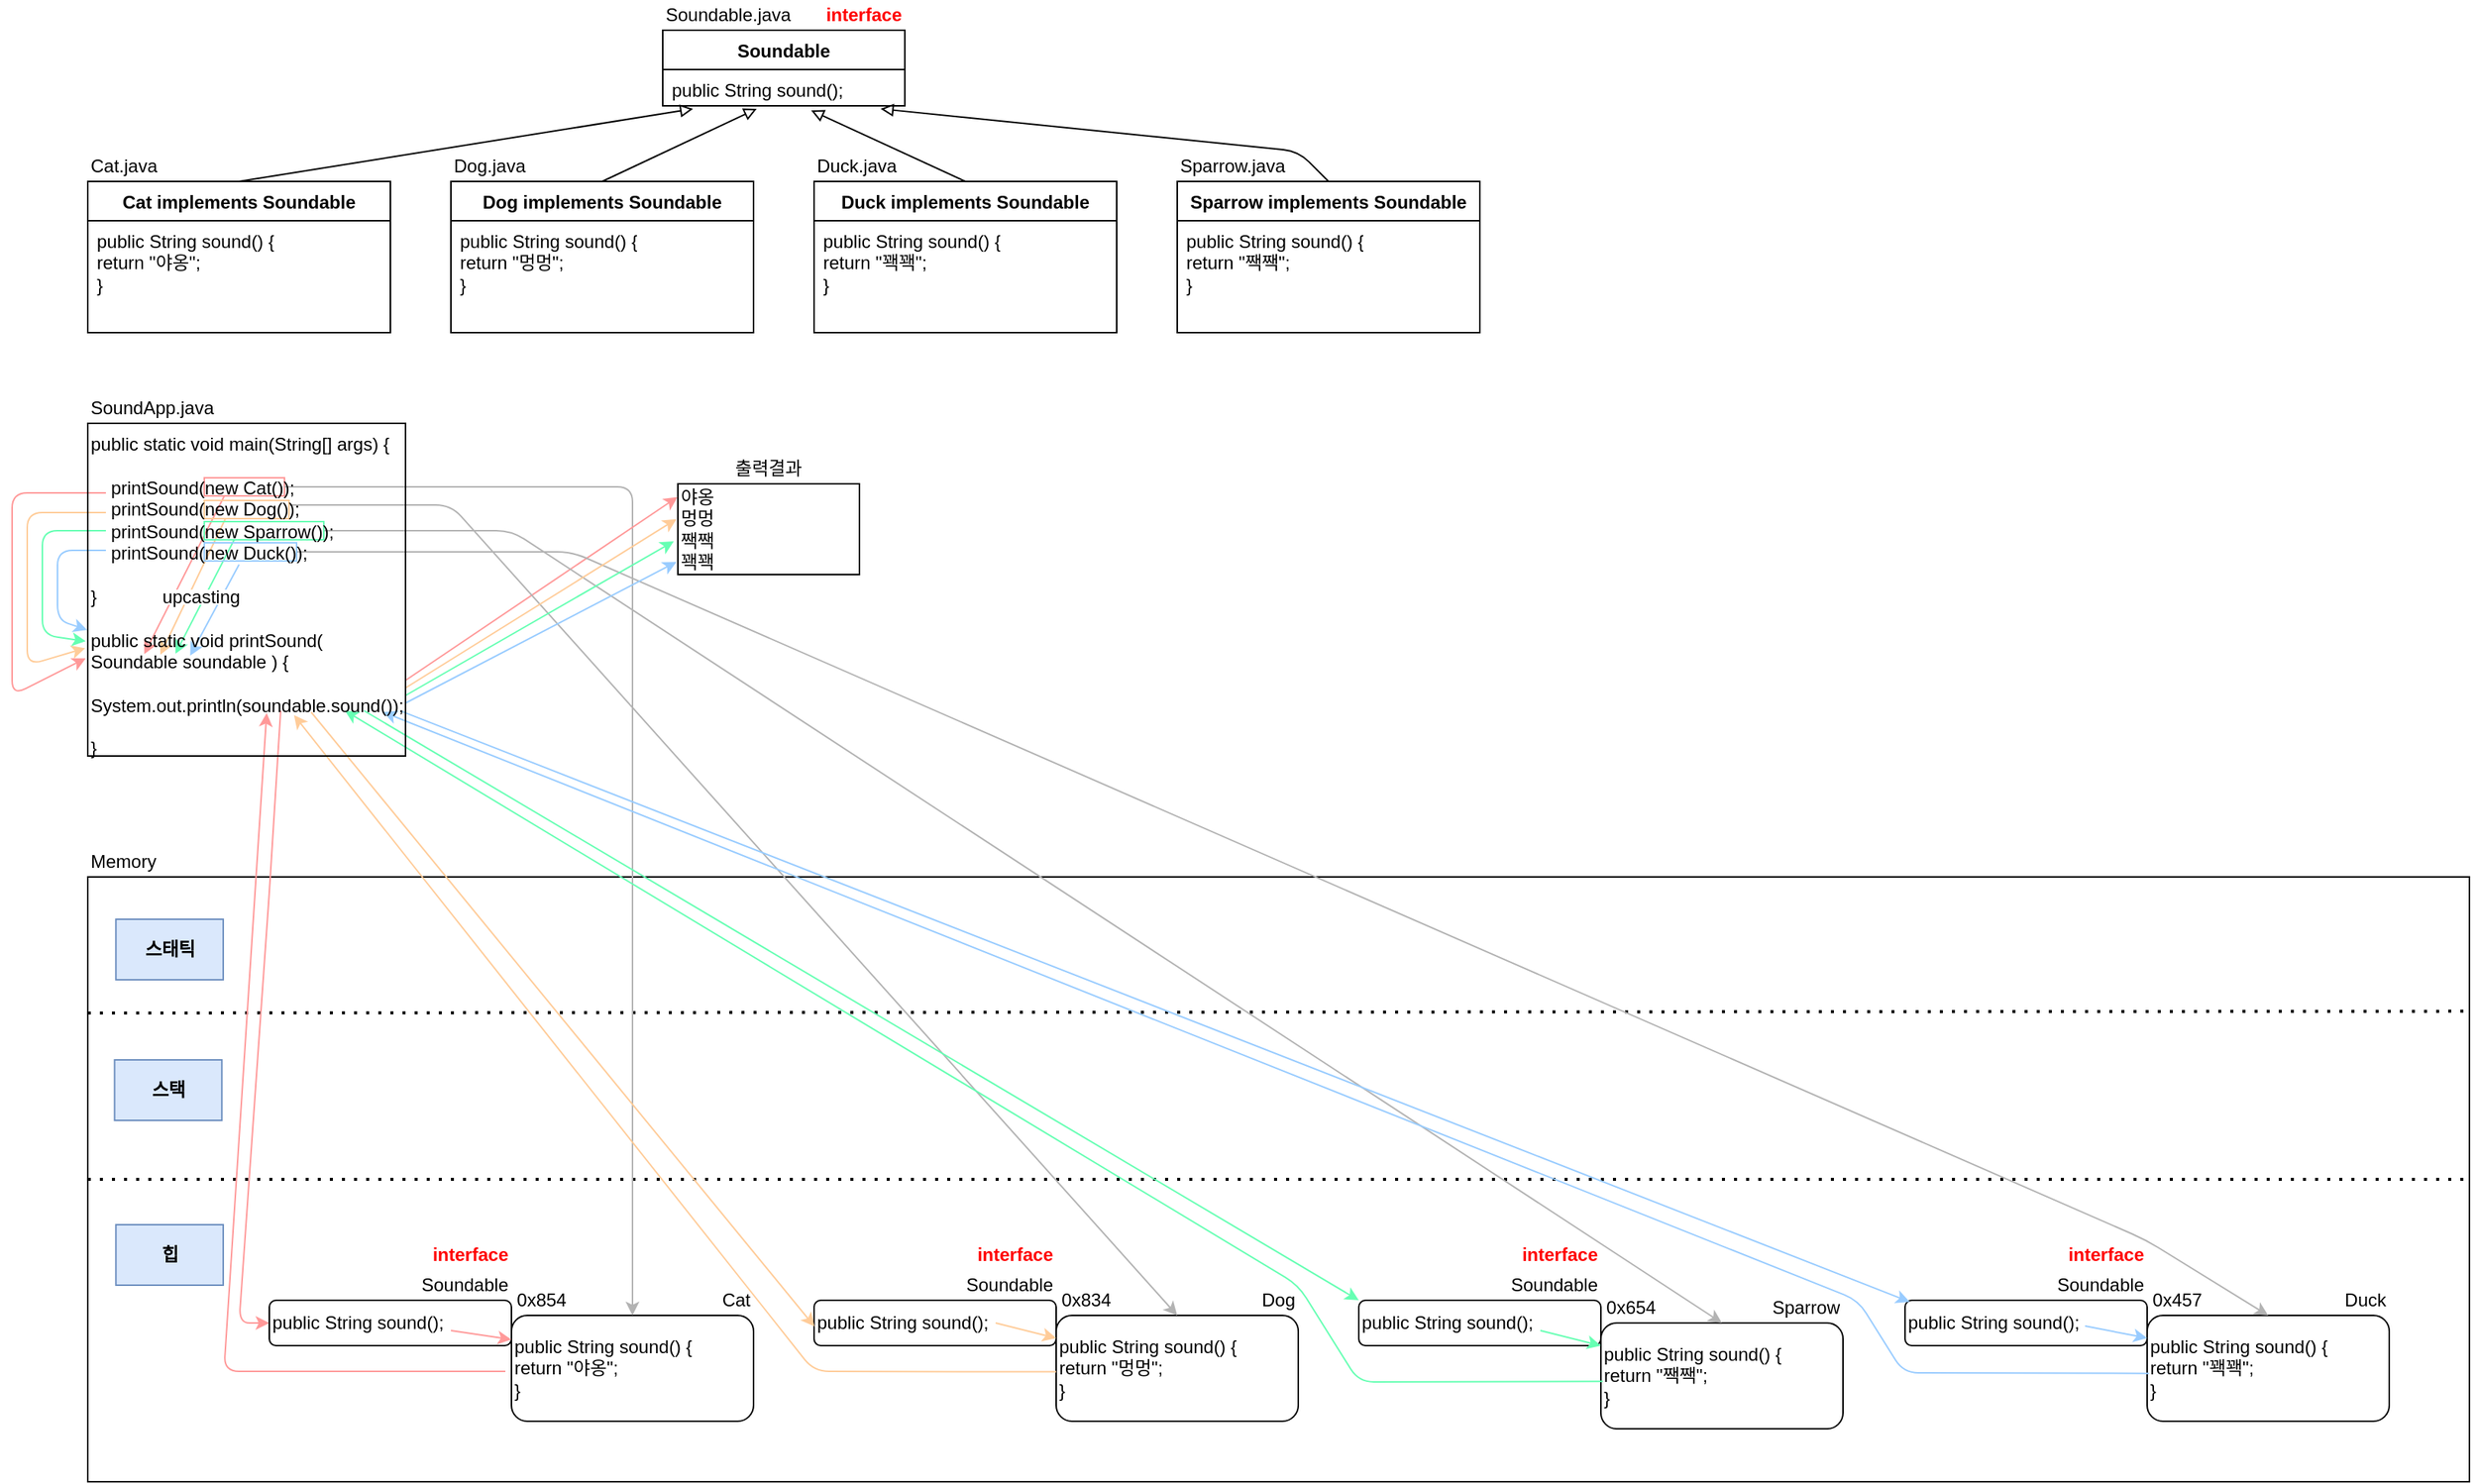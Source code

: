 <mxfile version="13.10.1" type="device"><diagram id="0CRF84G_sHahrpW57avd" name="Page-1"><mxGraphModel dx="1422" dy="737" grid="1" gridSize="10" guides="1" tooltips="1" connect="1" arrows="1" fold="1" page="1" pageScale="1" pageWidth="827" pageHeight="1169" math="0" shadow="0"><root><mxCell id="0"/><mxCell id="1" parent="0"/><mxCell id="CgsgPoKVEvGBwzsn6Qz8-171" value="" style="rounded=0;whiteSpace=wrap;html=1;fillColor=none;" vertex="1" parent="1"><mxGeometry x="66" y="600" width="1574" height="400" as="geometry"/></mxCell><mxCell id="CgsgPoKVEvGBwzsn6Qz8-2" value="Soundable" style="swimlane;fontStyle=1;align=center;verticalAlign=top;childLayout=stackLayout;horizontal=1;startSize=26;horizontalStack=0;resizeParent=1;resizeParentMax=0;resizeLast=0;collapsible=1;marginBottom=0;" vertex="1" parent="1"><mxGeometry x="446" y="40" width="160" height="50" as="geometry"/></mxCell><mxCell id="CgsgPoKVEvGBwzsn6Qz8-3" value="public String sound();" style="text;strokeColor=none;fillColor=none;align=left;verticalAlign=top;spacingLeft=4;spacingRight=4;overflow=hidden;rotatable=0;points=[[0,0.5],[1,0.5]];portConstraint=eastwest;whiteSpace=wrap;" vertex="1" parent="CgsgPoKVEvGBwzsn6Qz8-2"><mxGeometry y="26" width="160" height="24" as="geometry"/></mxCell><mxCell id="CgsgPoKVEvGBwzsn6Qz8-4" value="Soundable.java" style="text;html=1;strokeColor=none;fillColor=none;align=left;verticalAlign=middle;whiteSpace=wrap;rounded=0;" vertex="1" parent="1"><mxGeometry x="446" y="20" width="160" height="20" as="geometry"/></mxCell><mxCell id="CgsgPoKVEvGBwzsn6Qz8-6" value="SoundApp.java" style="text;html=1;strokeColor=none;fillColor=none;align=left;verticalAlign=middle;whiteSpace=wrap;rounded=0;" vertex="1" parent="1"><mxGeometry x="66" y="280" width="160" height="20" as="geometry"/></mxCell><mxCell id="CgsgPoKVEvGBwzsn6Qz8-7" value="Memory" style="text;html=1;strokeColor=none;align=left;verticalAlign=middle;whiteSpace=wrap;rounded=0;labelBackgroundColor=none;labelBorderColor=none;" vertex="1" parent="1"><mxGeometry x="66" y="580" width="640" height="20" as="geometry"/></mxCell><mxCell id="CgsgPoKVEvGBwzsn6Qz8-8" value="스태틱" style="rounded=0;whiteSpace=wrap;html=1;align=center;fillColor=#dae8fc;strokeColor=#6c8ebf;fontStyle=1;labelBackgroundColor=none;labelBorderColor=none;" vertex="1" parent="1"><mxGeometry x="84.614" y="628" width="70.909" height="40" as="geometry"/></mxCell><mxCell id="CgsgPoKVEvGBwzsn6Qz8-9" value="스택" style="rounded=0;whiteSpace=wrap;html=1;align=center;fillColor=#dae8fc;strokeColor=#6c8ebf;fontStyle=1;labelBackgroundColor=none;labelBorderColor=none;" vertex="1" parent="1"><mxGeometry x="83.724" y="721" width="70.909" height="40" as="geometry"/></mxCell><mxCell id="CgsgPoKVEvGBwzsn6Qz8-10" value="힙" style="rounded=0;whiteSpace=wrap;html=1;align=center;fillColor=#dae8fc;strokeColor=#6c8ebf;fontStyle=1;labelBackgroundColor=none;labelBorderColor=none;" vertex="1" parent="1"><mxGeometry x="84.614" y="830" width="70.909" height="40" as="geometry"/></mxCell><mxCell id="CgsgPoKVEvGBwzsn6Qz8-11" value="public String sound() {&lt;br style=&quot;padding: 0px ; margin: 0px&quot;&gt;return &quot;야옹&quot;;&lt;br style=&quot;padding: 0px ; margin: 0px&quot;&gt;}" style="rounded=1;whiteSpace=wrap;html=1;align=left;" vertex="1" parent="1"><mxGeometry x="346" y="890" width="160" height="70" as="geometry"/></mxCell><mxCell id="CgsgPoKVEvGBwzsn6Qz8-12" value="0x854" style="text;html=1;strokeColor=none;fillColor=none;align=center;verticalAlign=middle;whiteSpace=wrap;rounded=0;" vertex="1" parent="1"><mxGeometry x="346" y="870" width="40" height="20" as="geometry"/></mxCell><mxCell id="CgsgPoKVEvGBwzsn6Qz8-13" value="Cat" style="text;html=1;strokeColor=none;fillColor=none;align=right;verticalAlign=middle;whiteSpace=wrap;rounded=0;" vertex="1" parent="1"><mxGeometry x="766" y="900" width="40" height="20" as="geometry"/></mxCell><mxCell id="CgsgPoKVEvGBwzsn6Qz8-16" value="Cat implements Soundable" style="swimlane;fontStyle=1;align=center;verticalAlign=top;childLayout=stackLayout;horizontal=1;startSize=26;horizontalStack=0;resizeParent=1;resizeParentMax=0;resizeLast=0;collapsible=1;marginBottom=0;" vertex="1" parent="1"><mxGeometry x="66" y="140" width="200" height="100" as="geometry"/></mxCell><mxCell id="CgsgPoKVEvGBwzsn6Qz8-17" value="public String sound() {&#10;&#9;&#9;return &quot;야옹&quot;;&#10;&#9;}" style="text;strokeColor=none;fillColor=none;align=left;verticalAlign=top;spacingLeft=4;spacingRight=4;overflow=hidden;rotatable=0;points=[[0,0.5],[1,0.5]];portConstraint=eastwest;whiteSpace=wrap;" vertex="1" parent="CgsgPoKVEvGBwzsn6Qz8-16"><mxGeometry y="26" width="200" height="74" as="geometry"/></mxCell><mxCell id="CgsgPoKVEvGBwzsn6Qz8-18" value="Cat.java" style="text;html=1;strokeColor=none;fillColor=none;align=left;verticalAlign=middle;whiteSpace=wrap;rounded=0;" vertex="1" parent="1"><mxGeometry x="66" y="120" width="200" height="20" as="geometry"/></mxCell><mxCell id="CgsgPoKVEvGBwzsn6Qz8-43" value="" style="endArrow=block;html=1;fontColor=#FF0000;exitX=0.5;exitY=1;exitDx=0;exitDy=0;endFill=0;entryX=0.125;entryY=1.083;entryDx=0;entryDy=0;entryPerimeter=0;" edge="1" parent="1" source="CgsgPoKVEvGBwzsn6Qz8-18" target="CgsgPoKVEvGBwzsn6Qz8-3"><mxGeometry width="50" height="50" relative="1" as="geometry"><mxPoint x="226" y="340" as="sourcePoint"/><mxPoint x="274.571" y="210" as="targetPoint"/></mxGeometry></mxCell><mxCell id="CgsgPoKVEvGBwzsn6Qz8-78" value="" style="endArrow=none;dashed=1;html=1;dashPattern=1 3;strokeWidth=2;labelBackgroundColor=none;labelBorderColor=none;entryX=1.001;entryY=0.222;entryDx=0;entryDy=0;entryPerimeter=0;" edge="1" parent="1" target="CgsgPoKVEvGBwzsn6Qz8-171"><mxGeometry x="66" y="578" width="50" height="50" as="geometry"><mxPoint x="65.996" y="690" as="sourcePoint"/><mxPoint x="1186" y="690" as="targetPoint"/></mxGeometry></mxCell><mxCell id="CgsgPoKVEvGBwzsn6Qz8-79" value="" style="endArrow=none;dashed=1;html=1;dashPattern=1 3;strokeWidth=2;labelBackgroundColor=none;labelBorderColor=none;entryX=1;entryY=0.5;entryDx=0;entryDy=0;" edge="1" parent="1" target="CgsgPoKVEvGBwzsn6Qz8-171"><mxGeometry x="63.29" y="588" width="50" height="50" as="geometry"><mxPoint x="65.996" y="800" as="sourcePoint"/><mxPoint x="1640" y="800" as="targetPoint"/></mxGeometry></mxCell><mxCell id="CgsgPoKVEvGBwzsn6Qz8-81" value="interface" style="text;html=1;strokeColor=none;fillColor=none;align=right;verticalAlign=middle;whiteSpace=wrap;rounded=0;fontStyle=1;fontColor=#FF0000;" vertex="1" parent="1"><mxGeometry x="566" y="20" width="40" height="20" as="geometry"/></mxCell><mxCell id="CgsgPoKVEvGBwzsn6Qz8-82" value="Dog implements Soundable" style="swimlane;fontStyle=1;align=center;verticalAlign=top;childLayout=stackLayout;horizontal=1;startSize=26;horizontalStack=0;resizeParent=1;resizeParentMax=0;resizeLast=0;collapsible=1;marginBottom=0;" vertex="1" parent="1"><mxGeometry x="306" y="140" width="200" height="100" as="geometry"/></mxCell><mxCell id="CgsgPoKVEvGBwzsn6Qz8-83" value="public String sound() {&#10;&#9;&#9;return &quot;멍멍&quot;;&#10;&#9;}" style="text;strokeColor=none;fillColor=none;align=left;verticalAlign=top;spacingLeft=4;spacingRight=4;overflow=hidden;rotatable=0;points=[[0,0.5],[1,0.5]];portConstraint=eastwest;whiteSpace=wrap;" vertex="1" parent="CgsgPoKVEvGBwzsn6Qz8-82"><mxGeometry y="26" width="200" height="74" as="geometry"/></mxCell><mxCell id="CgsgPoKVEvGBwzsn6Qz8-84" value="Dog.java" style="text;html=1;strokeColor=none;fillColor=none;align=left;verticalAlign=middle;whiteSpace=wrap;rounded=0;" vertex="1" parent="1"><mxGeometry x="306" y="120" width="200" height="20" as="geometry"/></mxCell><mxCell id="CgsgPoKVEvGBwzsn6Qz8-85" value="Duck implements Soundable" style="swimlane;fontStyle=1;align=center;verticalAlign=top;childLayout=stackLayout;horizontal=1;startSize=26;horizontalStack=0;resizeParent=1;resizeParentMax=0;resizeLast=0;collapsible=1;marginBottom=0;" vertex="1" parent="1"><mxGeometry x="546" y="140" width="200" height="100" as="geometry"/></mxCell><mxCell id="CgsgPoKVEvGBwzsn6Qz8-86" value="public String sound() {&#10;&#9;&#9;return &quot;꽥꽥&quot;;&#10;&#9;}" style="text;strokeColor=none;fillColor=none;align=left;verticalAlign=top;spacingLeft=4;spacingRight=4;overflow=hidden;rotatable=0;points=[[0,0.5],[1,0.5]];portConstraint=eastwest;whiteSpace=wrap;" vertex="1" parent="CgsgPoKVEvGBwzsn6Qz8-85"><mxGeometry y="26" width="200" height="74" as="geometry"/></mxCell><mxCell id="CgsgPoKVEvGBwzsn6Qz8-87" value="Duck.java" style="text;html=1;strokeColor=none;fillColor=none;align=left;verticalAlign=middle;whiteSpace=wrap;rounded=0;" vertex="1" parent="1"><mxGeometry x="546" y="120" width="200" height="20" as="geometry"/></mxCell><mxCell id="CgsgPoKVEvGBwzsn6Qz8-88" value="Sparrow implements Soundable" style="swimlane;fontStyle=1;align=center;verticalAlign=top;childLayout=stackLayout;horizontal=1;startSize=26;horizontalStack=0;resizeParent=1;resizeParentMax=0;resizeLast=0;collapsible=1;marginBottom=0;" vertex="1" parent="1"><mxGeometry x="786" y="140" width="200" height="100" as="geometry"/></mxCell><mxCell id="CgsgPoKVEvGBwzsn6Qz8-89" value="public String sound() {&#10;&#9;&#9;return &quot;짹짹&quot;;&#10;&#9;}" style="text;strokeColor=none;fillColor=none;align=left;verticalAlign=top;spacingLeft=4;spacingRight=4;overflow=hidden;rotatable=0;points=[[0,0.5],[1,0.5]];portConstraint=eastwest;whiteSpace=wrap;" vertex="1" parent="CgsgPoKVEvGBwzsn6Qz8-88"><mxGeometry y="26" width="200" height="74" as="geometry"/></mxCell><mxCell id="CgsgPoKVEvGBwzsn6Qz8-90" value="Sparrow.java" style="text;html=1;strokeColor=none;fillColor=none;align=left;verticalAlign=middle;whiteSpace=wrap;rounded=0;" vertex="1" parent="1"><mxGeometry x="786" y="120" width="200" height="20" as="geometry"/></mxCell><mxCell id="CgsgPoKVEvGBwzsn6Qz8-92" value="" style="endArrow=block;html=1;exitX=0.5;exitY=1;exitDx=0;exitDy=0;entryX=0.388;entryY=1.083;entryDx=0;entryDy=0;entryPerimeter=0;endFill=0;" edge="1" parent="1" source="CgsgPoKVEvGBwzsn6Qz8-84" target="CgsgPoKVEvGBwzsn6Qz8-3"><mxGeometry width="50" height="50" relative="1" as="geometry"><mxPoint x="376" y="240" as="sourcePoint"/><mxPoint x="426" y="190" as="targetPoint"/></mxGeometry></mxCell><mxCell id="CgsgPoKVEvGBwzsn6Qz8-93" value="" style="endArrow=block;html=1;exitX=0.5;exitY=1;exitDx=0;exitDy=0;entryX=0.613;entryY=1.125;entryDx=0;entryDy=0;entryPerimeter=0;endFill=0;" edge="1" parent="1" source="CgsgPoKVEvGBwzsn6Qz8-87" target="CgsgPoKVEvGBwzsn6Qz8-3"><mxGeometry width="50" height="50" relative="1" as="geometry"><mxPoint x="566" y="240" as="sourcePoint"/><mxPoint x="616" y="190" as="targetPoint"/></mxGeometry></mxCell><mxCell id="CgsgPoKVEvGBwzsn6Qz8-94" value="" style="endArrow=block;html=1;exitX=0.5;exitY=1;exitDx=0;exitDy=0;entryX=0.9;entryY=1.083;entryDx=0;entryDy=0;entryPerimeter=0;endFill=0;" edge="1" parent="1" source="CgsgPoKVEvGBwzsn6Qz8-90" target="CgsgPoKVEvGBwzsn6Qz8-3"><mxGeometry width="50" height="50" relative="1" as="geometry"><mxPoint x="686" y="240" as="sourcePoint"/><mxPoint x="736" y="190" as="targetPoint"/><Array as="points"><mxPoint x="866" y="120"/></Array></mxGeometry></mxCell><mxCell id="CgsgPoKVEvGBwzsn6Qz8-95" value="public String sound() {&lt;br style=&quot;padding: 0px ; margin: 0px&quot;&gt;return &quot;멍멍&quot;;&lt;br style=&quot;padding: 0px ; margin: 0px&quot;&gt;}" style="rounded=1;whiteSpace=wrap;html=1;align=left;" vertex="1" parent="1"><mxGeometry x="706" y="890" width="160" height="70" as="geometry"/></mxCell><mxCell id="CgsgPoKVEvGBwzsn6Qz8-96" value="0x834" style="text;html=1;strokeColor=none;fillColor=none;align=center;verticalAlign=middle;whiteSpace=wrap;rounded=0;" vertex="1" parent="1"><mxGeometry x="706" y="870" width="40" height="20" as="geometry"/></mxCell><mxCell id="CgsgPoKVEvGBwzsn6Qz8-97" value="Dog" style="text;html=1;strokeColor=none;fillColor=none;align=right;verticalAlign=middle;whiteSpace=wrap;rounded=0;" vertex="1" parent="1"><mxGeometry x="826" y="870" width="40" height="20" as="geometry"/></mxCell><mxCell id="CgsgPoKVEvGBwzsn6Qz8-98" value="public String sound() {&lt;br style=&quot;padding: 0px ; margin: 0px&quot;&gt;return &quot;짹짹&quot;;&lt;br style=&quot;padding: 0px ; margin: 0px&quot;&gt;}" style="rounded=1;whiteSpace=wrap;html=1;align=left;" vertex="1" parent="1"><mxGeometry x="1066" y="895" width="160" height="70" as="geometry"/></mxCell><mxCell id="CgsgPoKVEvGBwzsn6Qz8-99" value="0x654" style="text;html=1;strokeColor=none;fillColor=none;align=center;verticalAlign=middle;whiteSpace=wrap;rounded=0;" vertex="1" parent="1"><mxGeometry x="1066" y="875" width="40" height="20" as="geometry"/></mxCell><mxCell id="CgsgPoKVEvGBwzsn6Qz8-100" value="Sparrow" style="text;html=1;strokeColor=none;fillColor=none;align=right;verticalAlign=middle;whiteSpace=wrap;rounded=0;" vertex="1" parent="1"><mxGeometry x="1186" y="875" width="40" height="20" as="geometry"/></mxCell><mxCell id="CgsgPoKVEvGBwzsn6Qz8-101" value="public String sound() {&lt;br style=&quot;padding: 0px ; margin: 0px&quot;&gt;return &quot;꽥꽥&quot;;&lt;br style=&quot;padding: 0px ; margin: 0px&quot;&gt;}" style="rounded=1;whiteSpace=wrap;html=1;align=left;" vertex="1" parent="1"><mxGeometry x="1427" y="890" width="160" height="70" as="geometry"/></mxCell><mxCell id="CgsgPoKVEvGBwzsn6Qz8-102" value="0x457" style="text;html=1;strokeColor=none;fillColor=none;align=center;verticalAlign=middle;whiteSpace=wrap;rounded=0;" vertex="1" parent="1"><mxGeometry x="1427" y="870" width="40" height="20" as="geometry"/></mxCell><mxCell id="CgsgPoKVEvGBwzsn6Qz8-103" value="Duck" style="text;html=1;strokeColor=none;fillColor=none;align=right;verticalAlign=middle;whiteSpace=wrap;rounded=0;" vertex="1" parent="1"><mxGeometry x="1547" y="870" width="40" height="20" as="geometry"/></mxCell><mxCell id="CgsgPoKVEvGBwzsn6Qz8-104" value="" style="rounded=0;whiteSpace=wrap;html=1;fillColor=none;strokeColor=#FF9999;" vertex="1" parent="1"><mxGeometry x="143" y="336" width="53" height="12" as="geometry"/></mxCell><mxCell id="CgsgPoKVEvGBwzsn6Qz8-105" value="" style="endArrow=classic;html=1;exitX=1;exitY=0.5;exitDx=0;exitDy=0;entryX=0.5;entryY=0;entryDx=0;entryDy=0;strokeColor=#B3B3B3;" edge="1" parent="1" source="CgsgPoKVEvGBwzsn6Qz8-104" target="CgsgPoKVEvGBwzsn6Qz8-11"><mxGeometry width="50" height="50" relative="1" as="geometry"><mxPoint x="246" y="550" as="sourcePoint"/><mxPoint x="296" y="500" as="targetPoint"/><Array as="points"><mxPoint x="426" y="342"/><mxPoint x="426" y="440"/><mxPoint x="426" y="600"/></Array></mxGeometry></mxCell><mxCell id="CgsgPoKVEvGBwzsn6Qz8-106" value="" style="endArrow=classic;html=1;strokeColor=#FF9999;entryX=-0.006;entryY=0.706;entryDx=0;entryDy=0;entryPerimeter=0;" edge="1" parent="1" target="CgsgPoKVEvGBwzsn6Qz8-5"><mxGeometry width="50" height="50" relative="1" as="geometry"><mxPoint x="78" y="346" as="sourcePoint"/><mxPoint x="56" y="450" as="targetPoint"/><Array as="points"><mxPoint x="16" y="346"/><mxPoint x="16" y="480"/></Array></mxGeometry></mxCell><mxCell id="CgsgPoKVEvGBwzsn6Qz8-107" value="" style="endArrow=classic;html=1;strokeColor=#FF9999;entryX=0;entryY=0.5;entryDx=0;entryDy=0;exitX=0.25;exitY=1;exitDx=0;exitDy=0;" edge="1" parent="1" target="CgsgPoKVEvGBwzsn6Qz8-110"><mxGeometry width="50" height="50" relative="1" as="geometry"><mxPoint x="193.5" y="490" as="sourcePoint"/><mxPoint x="126.0" y="460" as="targetPoint"/><Array as="points"><mxPoint x="186" y="610"/><mxPoint x="166" y="895"/></Array></mxGeometry></mxCell><mxCell id="CgsgPoKVEvGBwzsn6Qz8-114" value="" style="group" vertex="1" connectable="0" parent="1"><mxGeometry x="186" y="840" width="160" height="110" as="geometry"/></mxCell><mxCell id="CgsgPoKVEvGBwzsn6Qz8-110" value="&lt;span&gt;public String sound();&lt;/span&gt;" style="rounded=1;whiteSpace=wrap;html=1;align=left;" vertex="1" parent="CgsgPoKVEvGBwzsn6Qz8-114"><mxGeometry y="40" width="160" height="30" as="geometry"/></mxCell><mxCell id="CgsgPoKVEvGBwzsn6Qz8-111" value="Soundable" style="text;html=1;strokeColor=none;fillColor=none;align=right;verticalAlign=middle;whiteSpace=wrap;rounded=0;" vertex="1" parent="CgsgPoKVEvGBwzsn6Qz8-114"><mxGeometry y="20" width="160" height="20" as="geometry"/></mxCell><mxCell id="CgsgPoKVEvGBwzsn6Qz8-113" value="&lt;font color=&quot;#ff0000&quot;&gt;interface&lt;/font&gt;" style="text;html=1;strokeColor=none;fillColor=none;align=right;verticalAlign=middle;whiteSpace=wrap;rounded=0;fontStyle=1" vertex="1" parent="CgsgPoKVEvGBwzsn6Qz8-114"><mxGeometry width="160" height="20" as="geometry"/></mxCell><mxCell id="CgsgPoKVEvGBwzsn6Qz8-115" value="" style="group" vertex="1" connectable="0" parent="1"><mxGeometry x="546" y="840" width="180" height="150" as="geometry"/></mxCell><mxCell id="CgsgPoKVEvGBwzsn6Qz8-116" value="&lt;span&gt;public String sound();&lt;/span&gt;" style="rounded=1;whiteSpace=wrap;html=1;align=left;" vertex="1" parent="CgsgPoKVEvGBwzsn6Qz8-115"><mxGeometry y="40" width="160" height="30" as="geometry"/></mxCell><mxCell id="CgsgPoKVEvGBwzsn6Qz8-117" value="Soundable" style="text;html=1;strokeColor=none;fillColor=none;align=right;verticalAlign=middle;whiteSpace=wrap;rounded=0;" vertex="1" parent="CgsgPoKVEvGBwzsn6Qz8-115"><mxGeometry y="20" width="160" height="20" as="geometry"/></mxCell><mxCell id="CgsgPoKVEvGBwzsn6Qz8-118" value="&lt;font color=&quot;#ff0000&quot;&gt;interface&lt;/font&gt;" style="text;html=1;strokeColor=none;fillColor=none;align=right;verticalAlign=middle;whiteSpace=wrap;rounded=0;fontStyle=1" vertex="1" parent="CgsgPoKVEvGBwzsn6Qz8-115"><mxGeometry width="160" height="20" as="geometry"/></mxCell><mxCell id="CgsgPoKVEvGBwzsn6Qz8-153" value="" style="endArrow=classic;html=1;strokeColor=#FFCC99;entryX=0;entryY=0;entryDx=0;entryDy=0;" edge="1" parent="CgsgPoKVEvGBwzsn6Qz8-115"><mxGeometry width="50" height="50" relative="1" as="geometry"><mxPoint x="120" y="55" as="sourcePoint"/><mxPoint x="160" y="65" as="targetPoint"/></mxGeometry></mxCell><mxCell id="CgsgPoKVEvGBwzsn6Qz8-123" value="" style="group" vertex="1" connectable="0" parent="1"><mxGeometry x="1267" y="840" width="160" height="110" as="geometry"/></mxCell><mxCell id="CgsgPoKVEvGBwzsn6Qz8-124" value="&lt;span&gt;public String sound();&lt;/span&gt;" style="rounded=1;whiteSpace=wrap;html=1;align=left;" vertex="1" parent="CgsgPoKVEvGBwzsn6Qz8-123"><mxGeometry y="40" width="160" height="30" as="geometry"/></mxCell><mxCell id="CgsgPoKVEvGBwzsn6Qz8-125" value="Soundable" style="text;html=1;strokeColor=none;fillColor=none;align=right;verticalAlign=middle;whiteSpace=wrap;rounded=0;" vertex="1" parent="CgsgPoKVEvGBwzsn6Qz8-123"><mxGeometry y="20" width="160" height="20" as="geometry"/></mxCell><mxCell id="CgsgPoKVEvGBwzsn6Qz8-126" value="&lt;font color=&quot;#ff0000&quot;&gt;interface&lt;/font&gt;" style="text;html=1;strokeColor=none;fillColor=none;align=right;verticalAlign=middle;whiteSpace=wrap;rounded=0;fontStyle=1" vertex="1" parent="CgsgPoKVEvGBwzsn6Qz8-123"><mxGeometry width="160" height="20" as="geometry"/></mxCell><mxCell id="CgsgPoKVEvGBwzsn6Qz8-167" value="" style="endArrow=classic;html=1;strokeColor=#99CCFF;entryX=0;entryY=0;entryDx=0;entryDy=0;" edge="1" parent="CgsgPoKVEvGBwzsn6Qz8-123"><mxGeometry width="50" height="50" relative="1" as="geometry"><mxPoint x="119" y="57" as="sourcePoint"/><mxPoint x="160" y="65" as="targetPoint"/></mxGeometry></mxCell><mxCell id="CgsgPoKVEvGBwzsn6Qz8-120" value="&lt;span&gt;public String sound();&lt;/span&gt;" style="rounded=1;whiteSpace=wrap;html=1;align=left;" vertex="1" parent="1"><mxGeometry x="906" y="880" width="160" height="30" as="geometry"/></mxCell><mxCell id="CgsgPoKVEvGBwzsn6Qz8-122" value="&lt;font color=&quot;#ff0000&quot;&gt;interface&lt;/font&gt;" style="text;html=1;strokeColor=none;fillColor=none;align=right;verticalAlign=middle;whiteSpace=wrap;rounded=0;fontStyle=1" vertex="1" parent="1"><mxGeometry x="906" y="840" width="160" height="20" as="geometry"/></mxCell><mxCell id="CgsgPoKVEvGBwzsn6Qz8-121" value="Soundable" style="text;html=1;strokeColor=none;fillColor=none;align=right;verticalAlign=middle;whiteSpace=wrap;rounded=0;" vertex="1" parent="1"><mxGeometry x="906" y="860" width="160" height="20" as="geometry"/></mxCell><mxCell id="CgsgPoKVEvGBwzsn6Qz8-128" value="Cat" style="text;html=1;strokeColor=none;fillColor=none;align=right;verticalAlign=middle;whiteSpace=wrap;rounded=0;" vertex="1" parent="1"><mxGeometry x="466" y="870" width="40" height="20" as="geometry"/></mxCell><mxCell id="CgsgPoKVEvGBwzsn6Qz8-130" value="" style="endArrow=classic;html=1;strokeColor=#FF9999;exitX=0.25;exitY=1;exitDx=0;exitDy=0;entryX=0.311;entryY=-0.006;entryDx=0;entryDy=0;entryPerimeter=0;" edge="1" parent="1" source="CgsgPoKVEvGBwzsn6Qz8-104"><mxGeometry width="50" height="50" relative="1" as="geometry"><mxPoint x="136" y="470" as="sourcePoint"/><mxPoint x="103.32" y="452.64" as="targetPoint"/></mxGeometry></mxCell><mxCell id="CgsgPoKVEvGBwzsn6Qz8-132" value="" style="endArrow=classic;html=1;strokeColor=#FF9999;entryX=0.166;entryY=1.079;entryDx=0;entryDy=0;entryPerimeter=0;" edge="1" parent="1"><mxGeometry width="50" height="50" relative="1" as="geometry"><mxPoint x="342" y="927" as="sourcePoint"/><mxPoint x="184.26" y="491.58" as="targetPoint"/><Array as="points"><mxPoint x="156" y="927"/></Array></mxGeometry></mxCell><mxCell id="CgsgPoKVEvGBwzsn6Qz8-133" value="" style="endArrow=classic;html=1;strokeColor=#FF9999;" edge="1" parent="1"><mxGeometry width="50" height="50" relative="1" as="geometry"><mxPoint x="306" y="900" as="sourcePoint"/><mxPoint x="346" y="906" as="targetPoint"/></mxGeometry></mxCell><mxCell id="CgsgPoKVEvGBwzsn6Qz8-136" value="야옹&lt;br&gt;멍멍&lt;br&gt;짹짹&lt;br&gt;꽥꽥" style="rounded=0;whiteSpace=wrap;html=1;fillColor=none;align=left;" vertex="1" parent="1"><mxGeometry x="456" y="340" width="120" height="60" as="geometry"/></mxCell><mxCell id="CgsgPoKVEvGBwzsn6Qz8-137" value="출력결과" style="text;html=1;strokeColor=none;fillColor=none;align=center;verticalAlign=middle;whiteSpace=wrap;rounded=0;" vertex="1" parent="1"><mxGeometry x="456" y="320" width="120" height="20" as="geometry"/></mxCell><mxCell id="CgsgPoKVEvGBwzsn6Qz8-138" value="" style="endArrow=classic;html=1;strokeColor=#FF9999;exitX=1;exitY=0;exitDx=0;exitDy=0;entryX=-0.002;entryY=0.145;entryDx=0;entryDy=0;entryPerimeter=0;" edge="1" parent="1" target="CgsgPoKVEvGBwzsn6Qz8-136"><mxGeometry width="50" height="50" relative="1" as="geometry"><mxPoint x="276" y="470" as="sourcePoint"/><mxPoint x="296" y="390" as="targetPoint"/></mxGeometry></mxCell><mxCell id="CgsgPoKVEvGBwzsn6Qz8-141" value="" style="endArrow=classic;html=1;exitX=1;exitY=0.25;exitDx=0;exitDy=0;entryX=0.5;entryY=0;entryDx=0;entryDy=0;strokeColor=#B3B3B3;" edge="1" parent="1" source="CgsgPoKVEvGBwzsn6Qz8-140" target="CgsgPoKVEvGBwzsn6Qz8-95"><mxGeometry width="50" height="50" relative="1" as="geometry"><mxPoint x="306" y="500" as="sourcePoint"/><mxPoint x="356" y="450" as="targetPoint"/><Array as="points"><mxPoint x="306" y="354"/></Array></mxGeometry></mxCell><mxCell id="CgsgPoKVEvGBwzsn6Qz8-145" value="" style="endArrow=classic;html=1;strokeColor=#B3B3B3;exitX=1;exitY=0.5;exitDx=0;exitDy=0;entryX=0.5;entryY=0;entryDx=0;entryDy=0;" edge="1" parent="1" source="CgsgPoKVEvGBwzsn6Qz8-142" target="CgsgPoKVEvGBwzsn6Qz8-98"><mxGeometry width="50" height="50" relative="1" as="geometry"><mxPoint x="186" y="420" as="sourcePoint"/><mxPoint x="236" y="370" as="targetPoint"/><Array as="points"><mxPoint x="346" y="371"/></Array></mxGeometry></mxCell><mxCell id="CgsgPoKVEvGBwzsn6Qz8-146" value="" style="endArrow=classic;html=1;strokeColor=#B3B3B3;exitX=1;exitY=0.5;exitDx=0;exitDy=0;entryX=0.5;entryY=0;entryDx=0;entryDy=0;" edge="1" parent="1" source="CgsgPoKVEvGBwzsn6Qz8-144" target="CgsgPoKVEvGBwzsn6Qz8-101"><mxGeometry width="50" height="50" relative="1" as="geometry"><mxPoint x="256" y="510" as="sourcePoint"/><mxPoint x="306" y="460" as="targetPoint"/><Array as="points"><mxPoint x="386" y="385"/><mxPoint x="1426" y="840"/></Array></mxGeometry></mxCell><mxCell id="CgsgPoKVEvGBwzsn6Qz8-147" value="" style="endArrow=classic;html=1;entryX=-0.008;entryY=0.676;entryDx=0;entryDy=0;entryPerimeter=0;strokeColor=#FFCC99;" edge="1" parent="1" target="CgsgPoKVEvGBwzsn6Qz8-5"><mxGeometry width="50" height="50" relative="1" as="geometry"><mxPoint x="78" y="359" as="sourcePoint"/><mxPoint x="128" y="309" as="targetPoint"/><Array as="points"><mxPoint x="26" y="359"/><mxPoint x="26" y="460"/></Array></mxGeometry></mxCell><mxCell id="CgsgPoKVEvGBwzsn6Qz8-148" value="" style="endArrow=classic;html=1;entryX=-0.006;entryY=0.655;entryDx=0;entryDy=0;entryPerimeter=0;strokeColor=#66FFB3;" edge="1" parent="1" target="CgsgPoKVEvGBwzsn6Qz8-5"><mxGeometry width="50" height="50" relative="1" as="geometry"><mxPoint x="78" y="371" as="sourcePoint"/><mxPoint x="64.32" y="460.72" as="targetPoint"/><Array as="points"><mxPoint x="36" y="371"/><mxPoint x="36" y="440"/></Array></mxGeometry></mxCell><mxCell id="CgsgPoKVEvGBwzsn6Qz8-149" value="" style="endArrow=classic;html=1;entryX=-0.002;entryY=0.621;entryDx=0;entryDy=0;entryPerimeter=0;strokeColor=#99CCFF;" edge="1" parent="1" target="CgsgPoKVEvGBwzsn6Qz8-5"><mxGeometry width="50" height="50" relative="1" as="geometry"><mxPoint x="78" y="384" as="sourcePoint"/><mxPoint x="64.74" y="457.1" as="targetPoint"/><Array as="points"><mxPoint x="46" y="384"/><mxPoint x="46" y="430"/></Array></mxGeometry></mxCell><mxCell id="CgsgPoKVEvGBwzsn6Qz8-150" value="" style="endArrow=classic;html=1;strokeColor=#FFCC99;exitX=0.25;exitY=1;exitDx=0;exitDy=0;entryX=0.4;entryY=0;entryDx=0;entryDy=0;entryPerimeter=0;" edge="1" parent="1" source="CgsgPoKVEvGBwzsn6Qz8-140"><mxGeometry width="50" height="50" relative="1" as="geometry"><mxPoint x="156" y="440" as="sourcePoint"/><mxPoint x="114" y="453" as="targetPoint"/></mxGeometry></mxCell><mxCell id="CgsgPoKVEvGBwzsn6Qz8-151" value="" style="endArrow=classic;html=1;strokeColor=#FFCC99;exitX=0.433;exitY=1.05;exitDx=0;exitDy=0;exitPerimeter=0;entryX=0.002;entryY=0.578;entryDx=0;entryDy=0;entryPerimeter=0;" edge="1" parent="1" target="CgsgPoKVEvGBwzsn6Qz8-116"><mxGeometry width="50" height="50" relative="1" as="geometry"><mxPoint x="213.63" y="491" as="sourcePoint"/><mxPoint x="206" y="530" as="targetPoint"/></mxGeometry></mxCell><mxCell id="CgsgPoKVEvGBwzsn6Qz8-154" value="" style="endArrow=classic;html=1;strokeColor=#FFCC99;exitX=0;exitY=0.533;exitDx=0;exitDy=0;exitPerimeter=0;entryX=0.33;entryY=1.15;entryDx=0;entryDy=0;entryPerimeter=0;" edge="1" parent="1" source="CgsgPoKVEvGBwzsn6Qz8-95"><mxGeometry width="50" height="50" relative="1" as="geometry"><mxPoint x="706" y="925" as="sourcePoint"/><mxPoint x="202.3" y="493" as="targetPoint"/><Array as="points"><mxPoint x="546" y="927"/></Array></mxGeometry></mxCell><mxCell id="CgsgPoKVEvGBwzsn6Qz8-155" value="" style="endArrow=classic;html=1;strokeColor=#FFCC99;exitX=1;exitY=0.25;exitDx=0;exitDy=0;entryX=-0.008;entryY=0.389;entryDx=0;entryDy=0;entryPerimeter=0;" edge="1" parent="1" target="CgsgPoKVEvGBwzsn6Qz8-136"><mxGeometry width="50" height="50" relative="1" as="geometry"><mxPoint x="276" y="475" as="sourcePoint"/><mxPoint x="286" y="410" as="targetPoint"/></mxGeometry></mxCell><mxCell id="CgsgPoKVEvGBwzsn6Qz8-156" value="" style="endArrow=classic;html=1;strokeColor=#66FFB3;exitX=0.25;exitY=1;exitDx=0;exitDy=0;entryX=0.483;entryY=-0.011;entryDx=0;entryDy=0;entryPerimeter=0;" edge="1" parent="1" source="CgsgPoKVEvGBwzsn6Qz8-142"><mxGeometry width="50" height="50" relative="1" as="geometry"><mxPoint x="236" y="460" as="sourcePoint"/><mxPoint x="123.96" y="452.34" as="targetPoint"/></mxGeometry></mxCell><mxCell id="CgsgPoKVEvGBwzsn6Qz8-158" value="" style="endArrow=classic;html=1;strokeColor=#66FFB3;exitX=0.75;exitY=1;exitDx=0;exitDy=0;entryX=0;entryY=0;entryDx=0;entryDy=0;" edge="1" parent="1" target="CgsgPoKVEvGBwzsn6Qz8-120"><mxGeometry width="50" height="50" relative="1" as="geometry"><mxPoint x="248.5" y="490" as="sourcePoint"/><mxPoint x="286" y="510" as="targetPoint"/></mxGeometry></mxCell><mxCell id="CgsgPoKVEvGBwzsn6Qz8-160" value="" style="endArrow=classic;html=1;strokeColor=#66FFB3;entryX=0;entryY=0;entryDx=0;entryDy=0;" edge="1" parent="1"><mxGeometry width="50" height="50" relative="1" as="geometry"><mxPoint x="1026" y="900" as="sourcePoint"/><mxPoint x="1066" y="910" as="targetPoint"/></mxGeometry></mxCell><mxCell id="CgsgPoKVEvGBwzsn6Qz8-161" value="" style="endArrow=classic;html=1;strokeColor=#66FFB3;exitX=0.008;exitY=0.552;exitDx=0;exitDy=0;exitPerimeter=0;entryX=0.636;entryY=1;entryDx=0;entryDy=0;entryPerimeter=0;" edge="1" parent="1" source="CgsgPoKVEvGBwzsn6Qz8-98"><mxGeometry width="50" height="50" relative="1" as="geometry"><mxPoint x="966" y="900" as="sourcePoint"/><mxPoint x="235.96" y="490" as="targetPoint"/><Array as="points"><mxPoint x="906" y="934"/><mxPoint x="866" y="870"/></Array></mxGeometry></mxCell><mxCell id="CgsgPoKVEvGBwzsn6Qz8-162" value="" style="endArrow=classic;html=1;strokeColor=#66FFB3;exitX=1;exitY=0.5;exitDx=0;exitDy=0;entryX=-0.022;entryY=0.633;entryDx=0;entryDy=0;entryPerimeter=0;" edge="1" parent="1" target="CgsgPoKVEvGBwzsn6Qz8-136"><mxGeometry width="50" height="50" relative="1" as="geometry"><mxPoint x="276" y="480" as="sourcePoint"/><mxPoint x="256" y="420" as="targetPoint"/></mxGeometry></mxCell><mxCell id="CgsgPoKVEvGBwzsn6Qz8-163" value="" style="endArrow=classic;html=1;strokeColor=#99CCFF;exitX=0.377;exitY=1.194;exitDx=0;exitDy=0;entryX=0.564;entryY=0.011;entryDx=0;entryDy=0;entryPerimeter=0;exitPerimeter=0;" edge="1" parent="1" source="CgsgPoKVEvGBwzsn6Qz8-144"><mxGeometry width="50" height="50" relative="1" as="geometry"><mxPoint x="116" y="500" as="sourcePoint"/><mxPoint x="133.68" y="453.66" as="targetPoint"/></mxGeometry></mxCell><mxCell id="CgsgPoKVEvGBwzsn6Qz8-164" value="upcasting" style="rounded=0;whiteSpace=wrap;html=1;strokeColor=none;" vertex="1" parent="1"><mxGeometry x="116" y="410" width="50" height="10" as="geometry"/></mxCell><mxCell id="CgsgPoKVEvGBwzsn6Qz8-140" value="" style="rounded=0;whiteSpace=wrap;html=1;fillColor=none;strokeColor=#FFCC99;" vertex="1" parent="1"><mxGeometry x="143" y="351" width="56" height="12" as="geometry"/></mxCell><mxCell id="CgsgPoKVEvGBwzsn6Qz8-142" value="" style="rounded=0;whiteSpace=wrap;html=1;fillColor=none;strokeColor=#66FFB3;" vertex="1" parent="1"><mxGeometry x="143" y="365" width="79" height="12" as="geometry"/></mxCell><mxCell id="CgsgPoKVEvGBwzsn6Qz8-144" value="" style="rounded=0;whiteSpace=wrap;html=1;fillColor=none;strokeColor=#99CCFF;" vertex="1" parent="1"><mxGeometry x="143" y="379" width="61" height="12" as="geometry"/></mxCell><mxCell id="CgsgPoKVEvGBwzsn6Qz8-165" value="" style="endArrow=classic;html=1;strokeColor=#99CCFF;exitX=0.973;exitY=1.017;exitDx=0;exitDy=0;exitPerimeter=0;entryX=0.019;entryY=0.033;entryDx=0;entryDy=0;entryPerimeter=0;" edge="1" parent="1" target="CgsgPoKVEvGBwzsn6Qz8-124"><mxGeometry width="50" height="50" relative="1" as="geometry"><mxPoint x="273.03" y="490.34" as="sourcePoint"/><mxPoint x="306" y="490" as="targetPoint"/></mxGeometry></mxCell><mxCell id="CgsgPoKVEvGBwzsn6Qz8-168" value="" style="endArrow=classic;html=1;strokeColor=#99CCFF;exitX=0.008;exitY=0.548;exitDx=0;exitDy=0;exitPerimeter=0;entryX=0.867;entryY=1.05;entryDx=0;entryDy=0;entryPerimeter=0;" edge="1" parent="1" source="CgsgPoKVEvGBwzsn6Qz8-101"><mxGeometry width="50" height="50" relative="1" as="geometry"><mxPoint x="1316" y="920" as="sourcePoint"/><mxPoint x="261.37" y="491" as="targetPoint"/><Array as="points"><mxPoint x="1266" y="928"/><mxPoint x="1236" y="880"/></Array></mxGeometry></mxCell><mxCell id="CgsgPoKVEvGBwzsn6Qz8-169" value="" style="endArrow=classic;html=1;strokeColor=#99CCFF;exitX=1;exitY=0.75;exitDx=0;exitDy=0;entryX=-0.008;entryY=0.861;entryDx=0;entryDy=0;entryPerimeter=0;" edge="1" parent="1" target="CgsgPoKVEvGBwzsn6Qz8-136"><mxGeometry width="50" height="50" relative="1" as="geometry"><mxPoint x="276" y="485" as="sourcePoint"/><mxPoint x="366" y="470" as="targetPoint"/></mxGeometry></mxCell><mxCell id="CgsgPoKVEvGBwzsn6Qz8-5" value="public static void main(String[] args) {&#10;&#10;    printSound(new Cat());&#10;    printSound(new Dog());&#10;    printSound(new Sparrow());&#10;    printSound(new Duck());&#10;&#10;}&#10;&#10;public static void printSound( Soundable soundable ) {&#10;        System.out.println(soundable.sound());&#10;&#10;}&#10;" style="labelBackgroundColor=none;fillColor=none;align=left;verticalAlign=top;whiteSpace=wrap;" vertex="1" parent="1"><mxGeometry x="66" y="300" width="210" height="220" as="geometry"/></mxCell></root></mxGraphModel></diagram></mxfile>